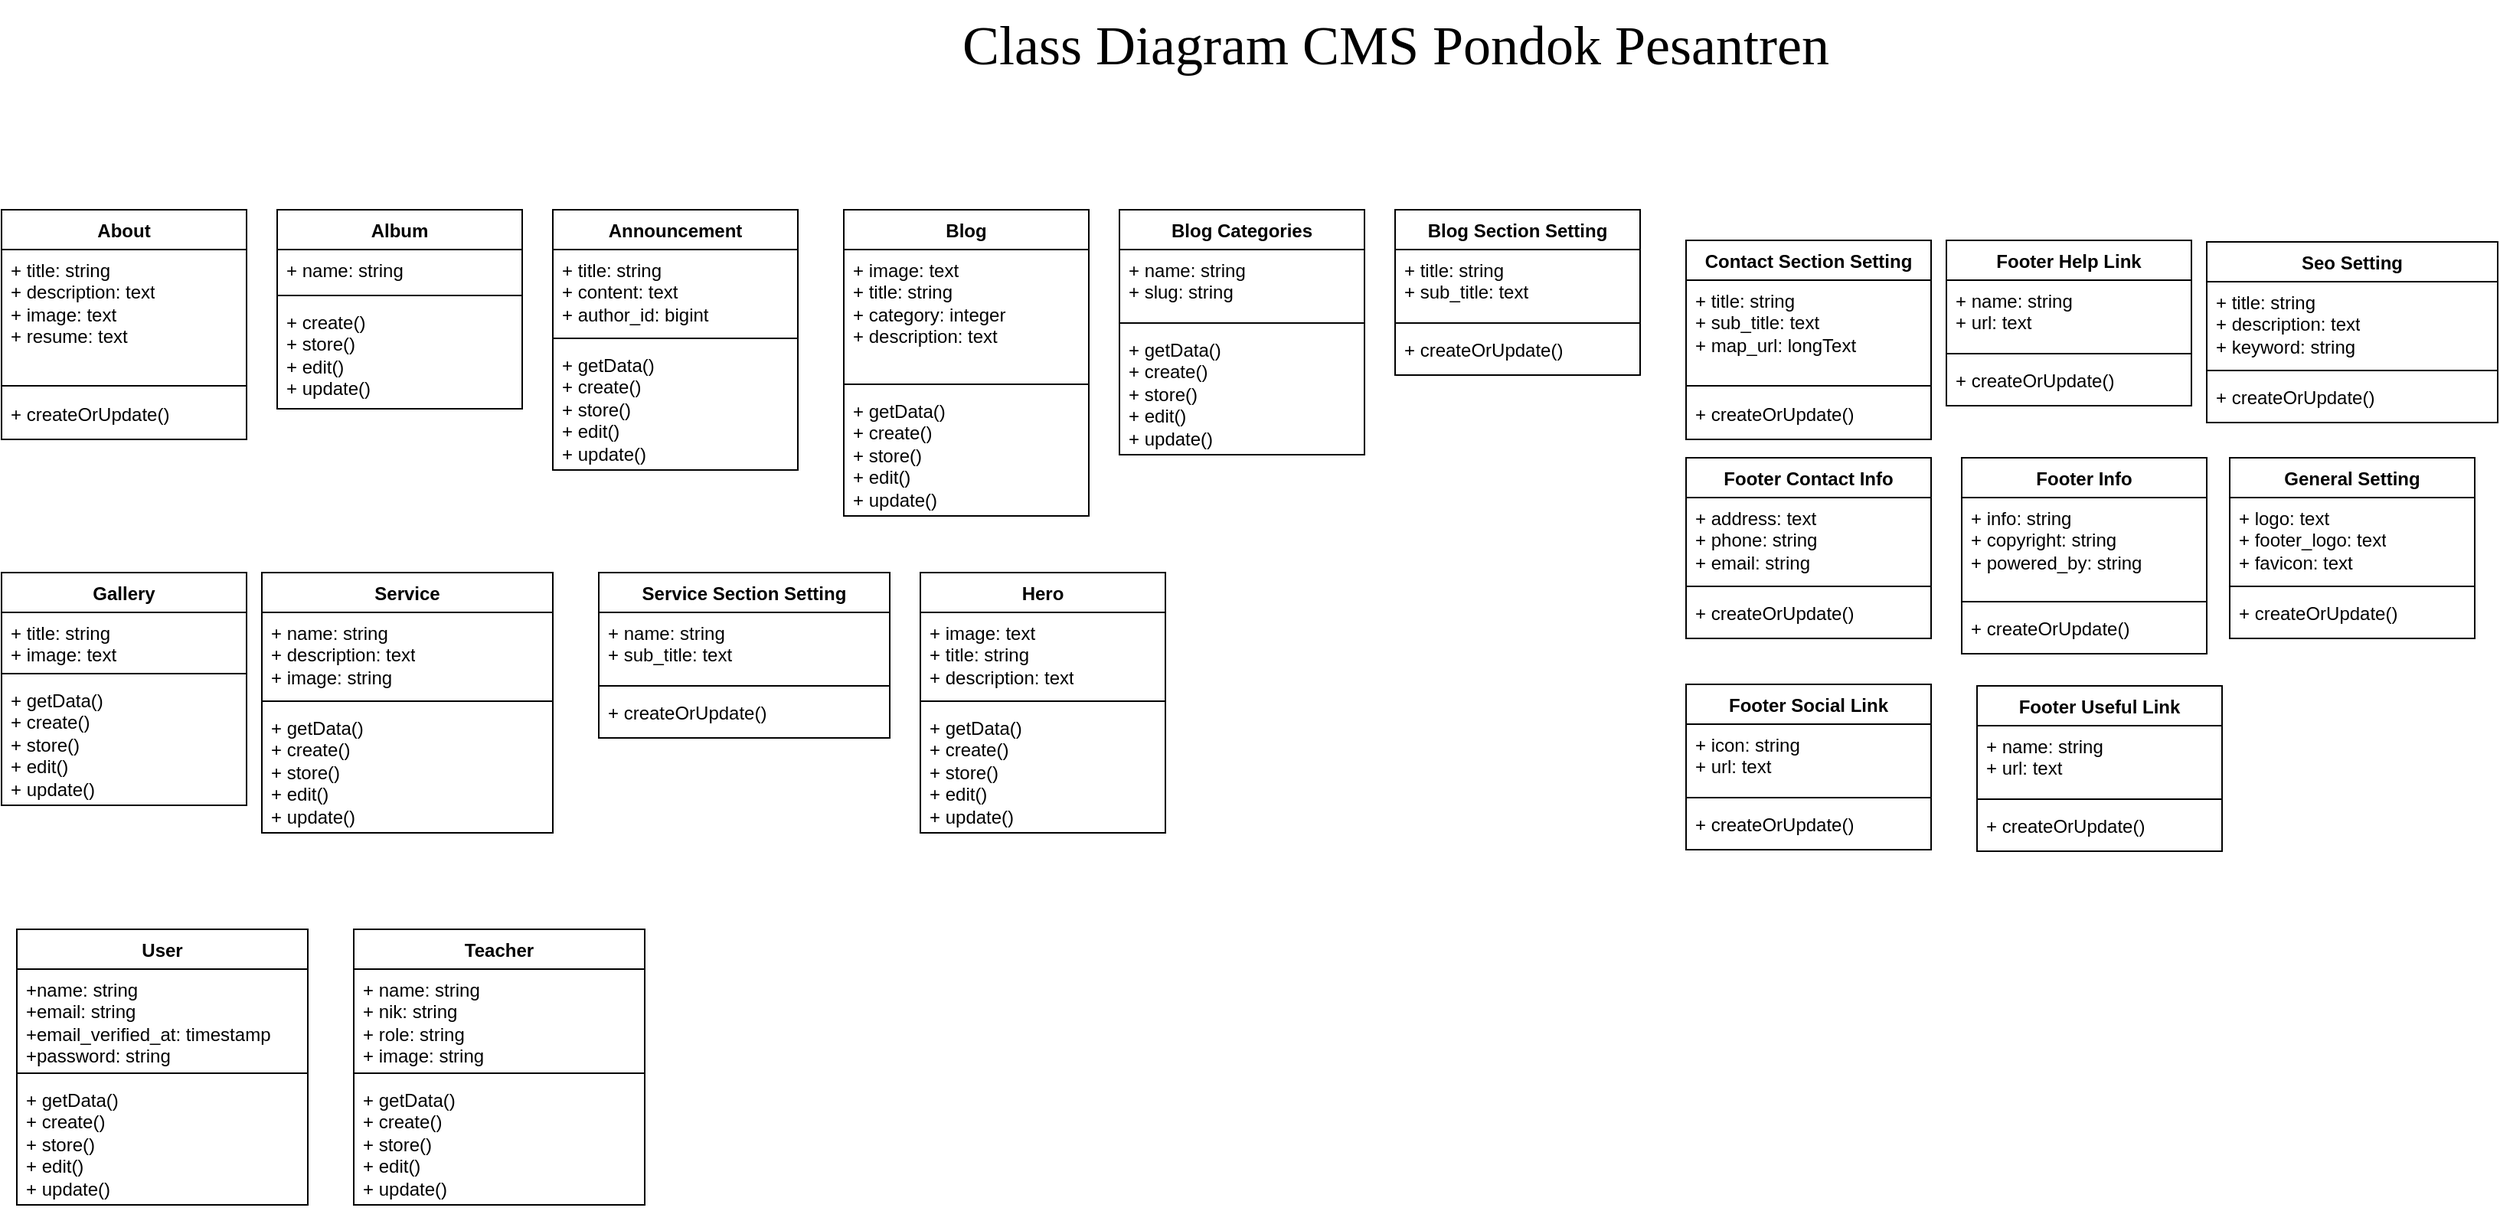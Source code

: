 <mxfile version="24.7.6">
  <diagram id="C5RBs43oDa-KdzZeNtuy" name="Class Diagram">
    <mxGraphModel dx="2100" dy="2307" grid="1" gridSize="10" guides="1" tooltips="1" connect="1" arrows="1" fold="1" page="1" pageScale="1" pageWidth="827" pageHeight="1169" math="0" shadow="0">
      <root>
        <mxCell id="WIyWlLk6GJQsqaUBKTNV-0" />
        <mxCell id="WIyWlLk6GJQsqaUBKTNV-1" parent="WIyWlLk6GJQsqaUBKTNV-0" />
        <mxCell id="IrPxSy0leETfk7oSGn3W-0" value="About" style="swimlane;fontStyle=1;align=center;verticalAlign=top;childLayout=stackLayout;horizontal=1;startSize=26;horizontalStack=0;resizeParent=1;resizeParentMax=0;resizeLast=0;collapsible=1;marginBottom=0;whiteSpace=wrap;html=1;" parent="WIyWlLk6GJQsqaUBKTNV-1" vertex="1">
          <mxGeometry x="10" y="10" width="160" height="150" as="geometry" />
        </mxCell>
        <mxCell id="IrPxSy0leETfk7oSGn3W-1" value="+ title: string&lt;div&gt;+ description: text&lt;/div&gt;&lt;div&gt;+ image: text&lt;/div&gt;&lt;div&gt;+ resume: text&lt;/div&gt;" style="text;strokeColor=none;fillColor=none;align=left;verticalAlign=top;spacingLeft=4;spacingRight=4;overflow=hidden;rotatable=0;points=[[0,0.5],[1,0.5]];portConstraint=eastwest;whiteSpace=wrap;html=1;" parent="IrPxSy0leETfk7oSGn3W-0" vertex="1">
          <mxGeometry y="26" width="160" height="84" as="geometry" />
        </mxCell>
        <mxCell id="IrPxSy0leETfk7oSGn3W-2" value="" style="line;strokeWidth=1;fillColor=none;align=left;verticalAlign=middle;spacingTop=-1;spacingLeft=3;spacingRight=3;rotatable=0;labelPosition=right;points=[];portConstraint=eastwest;strokeColor=inherit;" parent="IrPxSy0leETfk7oSGn3W-0" vertex="1">
          <mxGeometry y="110" width="160" height="10" as="geometry" />
        </mxCell>
        <mxCell id="IrPxSy0leETfk7oSGn3W-3" value="&lt;div&gt;&lt;span style=&quot;background-color: initial;&quot;&gt;+ createOrUpdate()&lt;/span&gt;&lt;/div&gt;" style="text;strokeColor=none;fillColor=none;align=left;verticalAlign=top;spacingLeft=4;spacingRight=4;overflow=hidden;rotatable=0;points=[[0,0.5],[1,0.5]];portConstraint=eastwest;whiteSpace=wrap;html=1;" parent="IrPxSy0leETfk7oSGn3W-0" vertex="1">
          <mxGeometry y="120" width="160" height="30" as="geometry" />
        </mxCell>
        <mxCell id="IrPxSy0leETfk7oSGn3W-4" value="Album" style="swimlane;fontStyle=1;align=center;verticalAlign=top;childLayout=stackLayout;horizontal=1;startSize=26;horizontalStack=0;resizeParent=1;resizeParentMax=0;resizeLast=0;collapsible=1;marginBottom=0;whiteSpace=wrap;html=1;" parent="WIyWlLk6GJQsqaUBKTNV-1" vertex="1">
          <mxGeometry x="190" y="10" width="160" height="130" as="geometry" />
        </mxCell>
        <mxCell id="IrPxSy0leETfk7oSGn3W-5" value="+ name: string" style="text;strokeColor=none;fillColor=none;align=left;verticalAlign=top;spacingLeft=4;spacingRight=4;overflow=hidden;rotatable=0;points=[[0,0.5],[1,0.5]];portConstraint=eastwest;whiteSpace=wrap;html=1;" parent="IrPxSy0leETfk7oSGn3W-4" vertex="1">
          <mxGeometry y="26" width="160" height="26" as="geometry" />
        </mxCell>
        <mxCell id="IrPxSy0leETfk7oSGn3W-6" value="" style="line;strokeWidth=1;fillColor=none;align=left;verticalAlign=middle;spacingTop=-1;spacingLeft=3;spacingRight=3;rotatable=0;labelPosition=right;points=[];portConstraint=eastwest;strokeColor=inherit;" parent="IrPxSy0leETfk7oSGn3W-4" vertex="1">
          <mxGeometry y="52" width="160" height="8" as="geometry" />
        </mxCell>
        <mxCell id="IrPxSy0leETfk7oSGn3W-7" value="+ create()&lt;div&gt;+ store()&lt;/div&gt;&lt;div&gt;+ edit()&lt;/div&gt;&lt;div&gt;+ update()&lt;/div&gt;" style="text;strokeColor=none;fillColor=none;align=left;verticalAlign=top;spacingLeft=4;spacingRight=4;overflow=hidden;rotatable=0;points=[[0,0.5],[1,0.5]];portConstraint=eastwest;whiteSpace=wrap;html=1;" parent="IrPxSy0leETfk7oSGn3W-4" vertex="1">
          <mxGeometry y="60" width="160" height="70" as="geometry" />
        </mxCell>
        <mxCell id="_aQSpyZeggKmtCj1dAOG-1" value="Announcement" style="swimlane;fontStyle=1;align=center;verticalAlign=top;childLayout=stackLayout;horizontal=1;startSize=26;horizontalStack=0;resizeParent=1;resizeParentMax=0;resizeLast=0;collapsible=1;marginBottom=0;whiteSpace=wrap;html=1;" parent="WIyWlLk6GJQsqaUBKTNV-1" vertex="1">
          <mxGeometry x="370" y="10" width="160" height="170" as="geometry" />
        </mxCell>
        <mxCell id="_aQSpyZeggKmtCj1dAOG-2" value="+ title: string&lt;div&gt;+ content: text&lt;/div&gt;&lt;div&gt;+ author_id: bigint&lt;/div&gt;" style="text;strokeColor=none;fillColor=none;align=left;verticalAlign=top;spacingLeft=4;spacingRight=4;overflow=hidden;rotatable=0;points=[[0,0.5],[1,0.5]];portConstraint=eastwest;whiteSpace=wrap;html=1;" parent="_aQSpyZeggKmtCj1dAOG-1" vertex="1">
          <mxGeometry y="26" width="160" height="54" as="geometry" />
        </mxCell>
        <mxCell id="_aQSpyZeggKmtCj1dAOG-3" value="" style="line;strokeWidth=1;fillColor=none;align=left;verticalAlign=middle;spacingTop=-1;spacingLeft=3;spacingRight=3;rotatable=0;labelPosition=right;points=[];portConstraint=eastwest;strokeColor=inherit;" parent="_aQSpyZeggKmtCj1dAOG-1" vertex="1">
          <mxGeometry y="80" width="160" height="8" as="geometry" />
        </mxCell>
        <mxCell id="_aQSpyZeggKmtCj1dAOG-4" value="+ getData()&lt;div&gt;+ create()&lt;div&gt;+ store()&lt;/div&gt;&lt;div&gt;+ edit()&lt;/div&gt;&lt;div&gt;+ update()&lt;/div&gt;&lt;/div&gt;" style="text;strokeColor=none;fillColor=none;align=left;verticalAlign=top;spacingLeft=4;spacingRight=4;overflow=hidden;rotatable=0;points=[[0,0.5],[1,0.5]];portConstraint=eastwest;whiteSpace=wrap;html=1;" parent="_aQSpyZeggKmtCj1dAOG-1" vertex="1">
          <mxGeometry y="88" width="160" height="82" as="geometry" />
        </mxCell>
        <mxCell id="_aQSpyZeggKmtCj1dAOG-5" value="Blog" style="swimlane;fontStyle=1;align=center;verticalAlign=top;childLayout=stackLayout;horizontal=1;startSize=26;horizontalStack=0;resizeParent=1;resizeParentMax=0;resizeLast=0;collapsible=1;marginBottom=0;whiteSpace=wrap;html=1;" parent="WIyWlLk6GJQsqaUBKTNV-1" vertex="1">
          <mxGeometry x="560" y="10" width="160" height="200" as="geometry" />
        </mxCell>
        <mxCell id="_aQSpyZeggKmtCj1dAOG-6" value="+ image: text&lt;div&gt;+ title: string&lt;/div&gt;&lt;div&gt;+ category: integer&lt;/div&gt;&lt;div&gt;+ description: text&lt;/div&gt;" style="text;strokeColor=none;fillColor=none;align=left;verticalAlign=top;spacingLeft=4;spacingRight=4;overflow=hidden;rotatable=0;points=[[0,0.5],[1,0.5]];portConstraint=eastwest;whiteSpace=wrap;html=1;" parent="_aQSpyZeggKmtCj1dAOG-5" vertex="1">
          <mxGeometry y="26" width="160" height="84" as="geometry" />
        </mxCell>
        <mxCell id="_aQSpyZeggKmtCj1dAOG-7" value="" style="line;strokeWidth=1;fillColor=none;align=left;verticalAlign=middle;spacingTop=-1;spacingLeft=3;spacingRight=3;rotatable=0;labelPosition=right;points=[];portConstraint=eastwest;strokeColor=inherit;" parent="_aQSpyZeggKmtCj1dAOG-5" vertex="1">
          <mxGeometry y="110" width="160" height="8" as="geometry" />
        </mxCell>
        <mxCell id="FuaOayOny-UOcQRF45Tt-1" value="+ getData()&lt;div&gt;+ create()&lt;div&gt;+ store()&lt;/div&gt;&lt;div&gt;+ edit()&lt;/div&gt;&lt;div&gt;+ update()&lt;/div&gt;&lt;/div&gt;" style="text;strokeColor=none;fillColor=none;align=left;verticalAlign=top;spacingLeft=4;spacingRight=4;overflow=hidden;rotatable=0;points=[[0,0.5],[1,0.5]];portConstraint=eastwest;whiteSpace=wrap;html=1;" vertex="1" parent="_aQSpyZeggKmtCj1dAOG-5">
          <mxGeometry y="118" width="160" height="82" as="geometry" />
        </mxCell>
        <mxCell id="_aQSpyZeggKmtCj1dAOG-10" value="Blog Categories" style="swimlane;fontStyle=1;align=center;verticalAlign=top;childLayout=stackLayout;horizontal=1;startSize=26;horizontalStack=0;resizeParent=1;resizeParentMax=0;resizeLast=0;collapsible=1;marginBottom=0;whiteSpace=wrap;html=1;" parent="WIyWlLk6GJQsqaUBKTNV-1" vertex="1">
          <mxGeometry x="740" y="10" width="160" height="160" as="geometry" />
        </mxCell>
        <mxCell id="_aQSpyZeggKmtCj1dAOG-11" value="+ name: string&lt;div&gt;+ slug: string&lt;/div&gt;" style="text;strokeColor=none;fillColor=none;align=left;verticalAlign=top;spacingLeft=4;spacingRight=4;overflow=hidden;rotatable=0;points=[[0,0.5],[1,0.5]];portConstraint=eastwest;whiteSpace=wrap;html=1;" parent="_aQSpyZeggKmtCj1dAOG-10" vertex="1">
          <mxGeometry y="26" width="160" height="44" as="geometry" />
        </mxCell>
        <mxCell id="_aQSpyZeggKmtCj1dAOG-12" value="" style="line;strokeWidth=1;fillColor=none;align=left;verticalAlign=middle;spacingTop=-1;spacingLeft=3;spacingRight=3;rotatable=0;labelPosition=right;points=[];portConstraint=eastwest;strokeColor=inherit;" parent="_aQSpyZeggKmtCj1dAOG-10" vertex="1">
          <mxGeometry y="70" width="160" height="8" as="geometry" />
        </mxCell>
        <mxCell id="FuaOayOny-UOcQRF45Tt-2" value="+ getData()&lt;div&gt;+ create()&lt;div&gt;+ store()&lt;/div&gt;&lt;div&gt;+ edit()&lt;/div&gt;&lt;div&gt;+ update()&lt;/div&gt;&lt;/div&gt;" style="text;strokeColor=none;fillColor=none;align=left;verticalAlign=top;spacingLeft=4;spacingRight=4;overflow=hidden;rotatable=0;points=[[0,0.5],[1,0.5]];portConstraint=eastwest;whiteSpace=wrap;html=1;" vertex="1" parent="_aQSpyZeggKmtCj1dAOG-10">
          <mxGeometry y="78" width="160" height="82" as="geometry" />
        </mxCell>
        <mxCell id="_aQSpyZeggKmtCj1dAOG-18" value="Blog Section Setting" style="swimlane;fontStyle=1;align=center;verticalAlign=top;childLayout=stackLayout;horizontal=1;startSize=26;horizontalStack=0;resizeParent=1;resizeParentMax=0;resizeLast=0;collapsible=1;marginBottom=0;whiteSpace=wrap;html=1;" parent="WIyWlLk6GJQsqaUBKTNV-1" vertex="1">
          <mxGeometry x="920" y="10" width="160" height="108" as="geometry" />
        </mxCell>
        <mxCell id="_aQSpyZeggKmtCj1dAOG-19" value="+ title: string&lt;div&gt;+ sub_title: text&lt;/div&gt;" style="text;strokeColor=none;fillColor=none;align=left;verticalAlign=top;spacingLeft=4;spacingRight=4;overflow=hidden;rotatable=0;points=[[0,0.5],[1,0.5]];portConstraint=eastwest;whiteSpace=wrap;html=1;" parent="_aQSpyZeggKmtCj1dAOG-18" vertex="1">
          <mxGeometry y="26" width="160" height="44" as="geometry" />
        </mxCell>
        <mxCell id="_aQSpyZeggKmtCj1dAOG-20" value="" style="line;strokeWidth=1;fillColor=none;align=left;verticalAlign=middle;spacingTop=-1;spacingLeft=3;spacingRight=3;rotatable=0;labelPosition=right;points=[];portConstraint=eastwest;strokeColor=inherit;" parent="_aQSpyZeggKmtCj1dAOG-18" vertex="1">
          <mxGeometry y="70" width="160" height="8" as="geometry" />
        </mxCell>
        <mxCell id="FuaOayOny-UOcQRF45Tt-3" value="&lt;div&gt;&lt;span style=&quot;background-color: initial;&quot;&gt;+ createOrUpdate()&lt;/span&gt;&lt;/div&gt;" style="text;strokeColor=none;fillColor=none;align=left;verticalAlign=top;spacingLeft=4;spacingRight=4;overflow=hidden;rotatable=0;points=[[0,0.5],[1,0.5]];portConstraint=eastwest;whiteSpace=wrap;html=1;" vertex="1" parent="_aQSpyZeggKmtCj1dAOG-18">
          <mxGeometry y="78" width="160" height="30" as="geometry" />
        </mxCell>
        <mxCell id="_aQSpyZeggKmtCj1dAOG-30" value="Contact Section Setting" style="swimlane;fontStyle=1;align=center;verticalAlign=top;childLayout=stackLayout;horizontal=1;startSize=26;horizontalStack=0;resizeParent=1;resizeParentMax=0;resizeLast=0;collapsible=1;marginBottom=0;whiteSpace=wrap;html=1;" parent="WIyWlLk6GJQsqaUBKTNV-1" vertex="1">
          <mxGeometry x="1110" y="30" width="160" height="130" as="geometry" />
        </mxCell>
        <mxCell id="_aQSpyZeggKmtCj1dAOG-31" value="+ title: string&lt;div&gt;+ sub_title: text&lt;/div&gt;&lt;div&gt;+ map_url: longText&lt;/div&gt;" style="text;strokeColor=none;fillColor=none;align=left;verticalAlign=top;spacingLeft=4;spacingRight=4;overflow=hidden;rotatable=0;points=[[0,0.5],[1,0.5]];portConstraint=eastwest;whiteSpace=wrap;html=1;" parent="_aQSpyZeggKmtCj1dAOG-30" vertex="1">
          <mxGeometry y="26" width="160" height="64" as="geometry" />
        </mxCell>
        <mxCell id="_aQSpyZeggKmtCj1dAOG-32" value="" style="line;strokeWidth=1;fillColor=none;align=left;verticalAlign=middle;spacingTop=-1;spacingLeft=3;spacingRight=3;rotatable=0;labelPosition=right;points=[];portConstraint=eastwest;strokeColor=inherit;" parent="_aQSpyZeggKmtCj1dAOG-30" vertex="1">
          <mxGeometry y="90" width="160" height="10" as="geometry" />
        </mxCell>
        <mxCell id="FuaOayOny-UOcQRF45Tt-4" value="&lt;div&gt;&lt;span style=&quot;background-color: initial;&quot;&gt;+ createOrUpdate()&lt;/span&gt;&lt;/div&gt;" style="text;strokeColor=none;fillColor=none;align=left;verticalAlign=top;spacingLeft=4;spacingRight=4;overflow=hidden;rotatable=0;points=[[0,0.5],[1,0.5]];portConstraint=eastwest;whiteSpace=wrap;html=1;" vertex="1" parent="_aQSpyZeggKmtCj1dAOG-30">
          <mxGeometry y="100" width="160" height="30" as="geometry" />
        </mxCell>
        <mxCell id="bmymqr_3_zCmrFXdYwg_-13" value="Footer Contact Info" style="swimlane;fontStyle=1;align=center;verticalAlign=top;childLayout=stackLayout;horizontal=1;startSize=26;horizontalStack=0;resizeParent=1;resizeParentMax=0;resizeLast=0;collapsible=1;marginBottom=0;whiteSpace=wrap;html=1;" parent="WIyWlLk6GJQsqaUBKTNV-1" vertex="1">
          <mxGeometry x="1110" y="172" width="160" height="118" as="geometry" />
        </mxCell>
        <mxCell id="bmymqr_3_zCmrFXdYwg_-14" value="+ address: text&lt;div&gt;+ phone: string&lt;/div&gt;&lt;div&gt;+ email: string&lt;/div&gt;" style="text;strokeColor=none;fillColor=none;align=left;verticalAlign=top;spacingLeft=4;spacingRight=4;overflow=hidden;rotatable=0;points=[[0,0.5],[1,0.5]];portConstraint=eastwest;whiteSpace=wrap;html=1;" parent="bmymqr_3_zCmrFXdYwg_-13" vertex="1">
          <mxGeometry y="26" width="160" height="54" as="geometry" />
        </mxCell>
        <mxCell id="bmymqr_3_zCmrFXdYwg_-15" value="" style="line;strokeWidth=1;fillColor=none;align=left;verticalAlign=middle;spacingTop=-1;spacingLeft=3;spacingRight=3;rotatable=0;labelPosition=right;points=[];portConstraint=eastwest;strokeColor=inherit;" parent="bmymqr_3_zCmrFXdYwg_-13" vertex="1">
          <mxGeometry y="80" width="160" height="8" as="geometry" />
        </mxCell>
        <mxCell id="FuaOayOny-UOcQRF45Tt-6" value="&lt;div&gt;&lt;span style=&quot;background-color: initial;&quot;&gt;+ createOrUpdate()&lt;/span&gt;&lt;/div&gt;" style="text;strokeColor=none;fillColor=none;align=left;verticalAlign=top;spacingLeft=4;spacingRight=4;overflow=hidden;rotatable=0;points=[[0,0.5],[1,0.5]];portConstraint=eastwest;whiteSpace=wrap;html=1;" vertex="1" parent="bmymqr_3_zCmrFXdYwg_-13">
          <mxGeometry y="88" width="160" height="30" as="geometry" />
        </mxCell>
        <mxCell id="bmymqr_3_zCmrFXdYwg_-17" value="Footer Help Link" style="swimlane;fontStyle=1;align=center;verticalAlign=top;childLayout=stackLayout;horizontal=1;startSize=26;horizontalStack=0;resizeParent=1;resizeParentMax=0;resizeLast=0;collapsible=1;marginBottom=0;whiteSpace=wrap;html=1;" parent="WIyWlLk6GJQsqaUBKTNV-1" vertex="1">
          <mxGeometry x="1280" y="30" width="160" height="108" as="geometry" />
        </mxCell>
        <mxCell id="bmymqr_3_zCmrFXdYwg_-18" value="+ name: string&lt;div&gt;+ url: text&lt;/div&gt;" style="text;strokeColor=none;fillColor=none;align=left;verticalAlign=top;spacingLeft=4;spacingRight=4;overflow=hidden;rotatable=0;points=[[0,0.5],[1,0.5]];portConstraint=eastwest;whiteSpace=wrap;html=1;" parent="bmymqr_3_zCmrFXdYwg_-17" vertex="1">
          <mxGeometry y="26" width="160" height="44" as="geometry" />
        </mxCell>
        <mxCell id="bmymqr_3_zCmrFXdYwg_-19" value="" style="line;strokeWidth=1;fillColor=none;align=left;verticalAlign=middle;spacingTop=-1;spacingLeft=3;spacingRight=3;rotatable=0;labelPosition=right;points=[];portConstraint=eastwest;strokeColor=inherit;" parent="bmymqr_3_zCmrFXdYwg_-17" vertex="1">
          <mxGeometry y="70" width="160" height="8" as="geometry" />
        </mxCell>
        <mxCell id="FuaOayOny-UOcQRF45Tt-7" value="&lt;div&gt;&lt;span style=&quot;background-color: initial;&quot;&gt;+ createOrUpdate()&lt;/span&gt;&lt;/div&gt;" style="text;strokeColor=none;fillColor=none;align=left;verticalAlign=top;spacingLeft=4;spacingRight=4;overflow=hidden;rotatable=0;points=[[0,0.5],[1,0.5]];portConstraint=eastwest;whiteSpace=wrap;html=1;" vertex="1" parent="bmymqr_3_zCmrFXdYwg_-17">
          <mxGeometry y="78" width="160" height="30" as="geometry" />
        </mxCell>
        <mxCell id="bmymqr_3_zCmrFXdYwg_-21" value="Footer Info" style="swimlane;fontStyle=1;align=center;verticalAlign=top;childLayout=stackLayout;horizontal=1;startSize=26;horizontalStack=0;resizeParent=1;resizeParentMax=0;resizeLast=0;collapsible=1;marginBottom=0;whiteSpace=wrap;html=1;" parent="WIyWlLk6GJQsqaUBKTNV-1" vertex="1">
          <mxGeometry x="1290" y="172" width="160" height="128" as="geometry" />
        </mxCell>
        <mxCell id="bmymqr_3_zCmrFXdYwg_-22" value="+ info: string&lt;div&gt;+ copyright: string&lt;/div&gt;&lt;div&gt;+ powered_by: string&lt;/div&gt;" style="text;strokeColor=none;fillColor=none;align=left;verticalAlign=top;spacingLeft=4;spacingRight=4;overflow=hidden;rotatable=0;points=[[0,0.5],[1,0.5]];portConstraint=eastwest;whiteSpace=wrap;html=1;" parent="bmymqr_3_zCmrFXdYwg_-21" vertex="1">
          <mxGeometry y="26" width="160" height="64" as="geometry" />
        </mxCell>
        <mxCell id="bmymqr_3_zCmrFXdYwg_-23" value="" style="line;strokeWidth=1;fillColor=none;align=left;verticalAlign=middle;spacingTop=-1;spacingLeft=3;spacingRight=3;rotatable=0;labelPosition=right;points=[];portConstraint=eastwest;strokeColor=inherit;" parent="bmymqr_3_zCmrFXdYwg_-21" vertex="1">
          <mxGeometry y="90" width="160" height="8" as="geometry" />
        </mxCell>
        <mxCell id="FuaOayOny-UOcQRF45Tt-8" value="&lt;div&gt;&lt;span style=&quot;background-color: initial;&quot;&gt;+ createOrUpdate()&lt;/span&gt;&lt;/div&gt;" style="text;strokeColor=none;fillColor=none;align=left;verticalAlign=top;spacingLeft=4;spacingRight=4;overflow=hidden;rotatable=0;points=[[0,0.5],[1,0.5]];portConstraint=eastwest;whiteSpace=wrap;html=1;" vertex="1" parent="bmymqr_3_zCmrFXdYwg_-21">
          <mxGeometry y="98" width="160" height="30" as="geometry" />
        </mxCell>
        <mxCell id="bmymqr_3_zCmrFXdYwg_-25" value="Footer Social Link" style="swimlane;fontStyle=1;align=center;verticalAlign=top;childLayout=stackLayout;horizontal=1;startSize=26;horizontalStack=0;resizeParent=1;resizeParentMax=0;resizeLast=0;collapsible=1;marginBottom=0;whiteSpace=wrap;html=1;" parent="WIyWlLk6GJQsqaUBKTNV-1" vertex="1">
          <mxGeometry x="1110" y="320" width="160" height="108" as="geometry" />
        </mxCell>
        <mxCell id="bmymqr_3_zCmrFXdYwg_-26" value="+ icon: string&lt;div&gt;+ url: text&lt;/div&gt;" style="text;strokeColor=none;fillColor=none;align=left;verticalAlign=top;spacingLeft=4;spacingRight=4;overflow=hidden;rotatable=0;points=[[0,0.5],[1,0.5]];portConstraint=eastwest;whiteSpace=wrap;html=1;" parent="bmymqr_3_zCmrFXdYwg_-25" vertex="1">
          <mxGeometry y="26" width="160" height="44" as="geometry" />
        </mxCell>
        <mxCell id="bmymqr_3_zCmrFXdYwg_-27" value="" style="line;strokeWidth=1;fillColor=none;align=left;verticalAlign=middle;spacingTop=-1;spacingLeft=3;spacingRight=3;rotatable=0;labelPosition=right;points=[];portConstraint=eastwest;strokeColor=inherit;" parent="bmymqr_3_zCmrFXdYwg_-25" vertex="1">
          <mxGeometry y="70" width="160" height="8" as="geometry" />
        </mxCell>
        <mxCell id="FuaOayOny-UOcQRF45Tt-9" value="&lt;div&gt;&lt;span style=&quot;background-color: initial;&quot;&gt;+ createOrUpdate()&lt;/span&gt;&lt;/div&gt;" style="text;strokeColor=none;fillColor=none;align=left;verticalAlign=top;spacingLeft=4;spacingRight=4;overflow=hidden;rotatable=0;points=[[0,0.5],[1,0.5]];portConstraint=eastwest;whiteSpace=wrap;html=1;" vertex="1" parent="bmymqr_3_zCmrFXdYwg_-25">
          <mxGeometry y="78" width="160" height="30" as="geometry" />
        </mxCell>
        <mxCell id="bmymqr_3_zCmrFXdYwg_-29" value="Footer Useful Link" style="swimlane;fontStyle=1;align=center;verticalAlign=top;childLayout=stackLayout;horizontal=1;startSize=26;horizontalStack=0;resizeParent=1;resizeParentMax=0;resizeLast=0;collapsible=1;marginBottom=0;whiteSpace=wrap;html=1;" parent="WIyWlLk6GJQsqaUBKTNV-1" vertex="1">
          <mxGeometry x="1300" y="321" width="160" height="108" as="geometry" />
        </mxCell>
        <mxCell id="bmymqr_3_zCmrFXdYwg_-30" value="+ name: string&lt;div&gt;+ url: text&lt;/div&gt;" style="text;strokeColor=none;fillColor=none;align=left;verticalAlign=top;spacingLeft=4;spacingRight=4;overflow=hidden;rotatable=0;points=[[0,0.5],[1,0.5]];portConstraint=eastwest;whiteSpace=wrap;html=1;" parent="bmymqr_3_zCmrFXdYwg_-29" vertex="1">
          <mxGeometry y="26" width="160" height="44" as="geometry" />
        </mxCell>
        <mxCell id="bmymqr_3_zCmrFXdYwg_-31" value="" style="line;strokeWidth=1;fillColor=none;align=left;verticalAlign=middle;spacingTop=-1;spacingLeft=3;spacingRight=3;rotatable=0;labelPosition=right;points=[];portConstraint=eastwest;strokeColor=inherit;" parent="bmymqr_3_zCmrFXdYwg_-29" vertex="1">
          <mxGeometry y="70" width="160" height="8" as="geometry" />
        </mxCell>
        <mxCell id="FuaOayOny-UOcQRF45Tt-11" value="&lt;div&gt;&lt;span style=&quot;background-color: initial;&quot;&gt;+ createOrUpdate()&lt;/span&gt;&lt;/div&gt;" style="text;strokeColor=none;fillColor=none;align=left;verticalAlign=top;spacingLeft=4;spacingRight=4;overflow=hidden;rotatable=0;points=[[0,0.5],[1,0.5]];portConstraint=eastwest;whiteSpace=wrap;html=1;" vertex="1" parent="bmymqr_3_zCmrFXdYwg_-29">
          <mxGeometry y="78" width="160" height="30" as="geometry" />
        </mxCell>
        <mxCell id="bmymqr_3_zCmrFXdYwg_-33" value="Gallery" style="swimlane;fontStyle=1;align=center;verticalAlign=top;childLayout=stackLayout;horizontal=1;startSize=26;horizontalStack=0;resizeParent=1;resizeParentMax=0;resizeLast=0;collapsible=1;marginBottom=0;whiteSpace=wrap;html=1;" parent="WIyWlLk6GJQsqaUBKTNV-1" vertex="1">
          <mxGeometry x="10" y="247" width="160" height="152" as="geometry" />
        </mxCell>
        <mxCell id="bmymqr_3_zCmrFXdYwg_-34" value="+ title: string&lt;div&gt;+ image: text&lt;/div&gt;" style="text;strokeColor=none;fillColor=none;align=left;verticalAlign=top;spacingLeft=4;spacingRight=4;overflow=hidden;rotatable=0;points=[[0,0.5],[1,0.5]];portConstraint=eastwest;whiteSpace=wrap;html=1;" parent="bmymqr_3_zCmrFXdYwg_-33" vertex="1">
          <mxGeometry y="26" width="160" height="36" as="geometry" />
        </mxCell>
        <mxCell id="bmymqr_3_zCmrFXdYwg_-35" value="" style="line;strokeWidth=1;fillColor=none;align=left;verticalAlign=middle;spacingTop=-1;spacingLeft=3;spacingRight=3;rotatable=0;labelPosition=right;points=[];portConstraint=eastwest;strokeColor=inherit;" parent="bmymqr_3_zCmrFXdYwg_-33" vertex="1">
          <mxGeometry y="62" width="160" height="8" as="geometry" />
        </mxCell>
        <mxCell id="FuaOayOny-UOcQRF45Tt-13" value="+ getData()&lt;div&gt;+ create()&lt;div&gt;+ store()&lt;/div&gt;&lt;div&gt;+ edit()&lt;/div&gt;&lt;div&gt;+ update()&lt;/div&gt;&lt;/div&gt;" style="text;strokeColor=none;fillColor=none;align=left;verticalAlign=top;spacingLeft=4;spacingRight=4;overflow=hidden;rotatable=0;points=[[0,0.5],[1,0.5]];portConstraint=eastwest;whiteSpace=wrap;html=1;" vertex="1" parent="bmymqr_3_zCmrFXdYwg_-33">
          <mxGeometry y="70" width="160" height="82" as="geometry" />
        </mxCell>
        <mxCell id="bmymqr_3_zCmrFXdYwg_-41" value="General Setting" style="swimlane;fontStyle=1;align=center;verticalAlign=top;childLayout=stackLayout;horizontal=1;startSize=26;horizontalStack=0;resizeParent=1;resizeParentMax=0;resizeLast=0;collapsible=1;marginBottom=0;whiteSpace=wrap;html=1;" parent="WIyWlLk6GJQsqaUBKTNV-1" vertex="1">
          <mxGeometry x="1465" y="172" width="160" height="118" as="geometry" />
        </mxCell>
        <mxCell id="bmymqr_3_zCmrFXdYwg_-42" value="+ logo: text&lt;div&gt;+ footer_logo: text&lt;/div&gt;&lt;div&gt;+ favicon: text&lt;/div&gt;" style="text;strokeColor=none;fillColor=none;align=left;verticalAlign=top;spacingLeft=4;spacingRight=4;overflow=hidden;rotatable=0;points=[[0,0.5],[1,0.5]];portConstraint=eastwest;whiteSpace=wrap;html=1;" parent="bmymqr_3_zCmrFXdYwg_-41" vertex="1">
          <mxGeometry y="26" width="160" height="54" as="geometry" />
        </mxCell>
        <mxCell id="bmymqr_3_zCmrFXdYwg_-43" value="" style="line;strokeWidth=1;fillColor=none;align=left;verticalAlign=middle;spacingTop=-1;spacingLeft=3;spacingRight=3;rotatable=0;labelPosition=right;points=[];portConstraint=eastwest;strokeColor=inherit;" parent="bmymqr_3_zCmrFXdYwg_-41" vertex="1">
          <mxGeometry y="80" width="160" height="8" as="geometry" />
        </mxCell>
        <mxCell id="FuaOayOny-UOcQRF45Tt-15" value="&lt;div&gt;&lt;span style=&quot;background-color: initial;&quot;&gt;+ createOrUpdate()&lt;/span&gt;&lt;/div&gt;" style="text;strokeColor=none;fillColor=none;align=left;verticalAlign=top;spacingLeft=4;spacingRight=4;overflow=hidden;rotatable=0;points=[[0,0.5],[1,0.5]];portConstraint=eastwest;whiteSpace=wrap;html=1;" vertex="1" parent="bmymqr_3_zCmrFXdYwg_-41">
          <mxGeometry y="88" width="160" height="30" as="geometry" />
        </mxCell>
        <mxCell id="bmymqr_3_zCmrFXdYwg_-45" value="Hero" style="swimlane;fontStyle=1;align=center;verticalAlign=top;childLayout=stackLayout;horizontal=1;startSize=26;horizontalStack=0;resizeParent=1;resizeParentMax=0;resizeLast=0;collapsible=1;marginBottom=0;whiteSpace=wrap;html=1;" parent="WIyWlLk6GJQsqaUBKTNV-1" vertex="1">
          <mxGeometry x="610" y="247" width="160" height="170" as="geometry" />
        </mxCell>
        <mxCell id="bmymqr_3_zCmrFXdYwg_-46" value="+ image: text&lt;div&gt;+ title: string&lt;/div&gt;&lt;div&gt;+ description: text&lt;/div&gt;" style="text;strokeColor=none;fillColor=none;align=left;verticalAlign=top;spacingLeft=4;spacingRight=4;overflow=hidden;rotatable=0;points=[[0,0.5],[1,0.5]];portConstraint=eastwest;whiteSpace=wrap;html=1;" parent="bmymqr_3_zCmrFXdYwg_-45" vertex="1">
          <mxGeometry y="26" width="160" height="54" as="geometry" />
        </mxCell>
        <mxCell id="bmymqr_3_zCmrFXdYwg_-47" value="" style="line;strokeWidth=1;fillColor=none;align=left;verticalAlign=middle;spacingTop=-1;spacingLeft=3;spacingRight=3;rotatable=0;labelPosition=right;points=[];portConstraint=eastwest;strokeColor=inherit;" parent="bmymqr_3_zCmrFXdYwg_-45" vertex="1">
          <mxGeometry y="80" width="160" height="8" as="geometry" />
        </mxCell>
        <mxCell id="FuaOayOny-UOcQRF45Tt-16" value="+ getData()&lt;div&gt;+ create()&lt;div&gt;+ store()&lt;/div&gt;&lt;div&gt;+ edit()&lt;/div&gt;&lt;div&gt;+ update()&lt;/div&gt;&lt;/div&gt;" style="text;strokeColor=none;fillColor=none;align=left;verticalAlign=top;spacingLeft=4;spacingRight=4;overflow=hidden;rotatable=0;points=[[0,0.5],[1,0.5]];portConstraint=eastwest;whiteSpace=wrap;html=1;" vertex="1" parent="bmymqr_3_zCmrFXdYwg_-45">
          <mxGeometry y="88" width="160" height="82" as="geometry" />
        </mxCell>
        <mxCell id="bmymqr_3_zCmrFXdYwg_-77" value="Seo Setting" style="swimlane;fontStyle=1;align=center;verticalAlign=top;childLayout=stackLayout;horizontal=1;startSize=26;horizontalStack=0;resizeParent=1;resizeParentMax=0;resizeLast=0;collapsible=1;marginBottom=0;whiteSpace=wrap;html=1;" parent="WIyWlLk6GJQsqaUBKTNV-1" vertex="1">
          <mxGeometry x="1450" y="31" width="190" height="118" as="geometry" />
        </mxCell>
        <mxCell id="bmymqr_3_zCmrFXdYwg_-78" value="+ title: string&lt;div&gt;+ description: text&lt;/div&gt;&lt;div&gt;+ keyword: string&lt;/div&gt;" style="text;strokeColor=none;fillColor=none;align=left;verticalAlign=top;spacingLeft=4;spacingRight=4;overflow=hidden;rotatable=0;points=[[0,0.5],[1,0.5]];portConstraint=eastwest;whiteSpace=wrap;html=1;" parent="bmymqr_3_zCmrFXdYwg_-77" vertex="1">
          <mxGeometry y="26" width="190" height="54" as="geometry" />
        </mxCell>
        <mxCell id="bmymqr_3_zCmrFXdYwg_-79" value="" style="line;strokeWidth=1;fillColor=none;align=left;verticalAlign=middle;spacingTop=-1;spacingLeft=3;spacingRight=3;rotatable=0;labelPosition=right;points=[];portConstraint=eastwest;strokeColor=inherit;" parent="bmymqr_3_zCmrFXdYwg_-77" vertex="1">
          <mxGeometry y="80" width="190" height="8" as="geometry" />
        </mxCell>
        <mxCell id="FuaOayOny-UOcQRF45Tt-18" value="&lt;div&gt;&lt;span style=&quot;background-color: initial;&quot;&gt;+ createOrUpdate()&lt;/span&gt;&lt;/div&gt;" style="text;strokeColor=none;fillColor=none;align=left;verticalAlign=top;spacingLeft=4;spacingRight=4;overflow=hidden;rotatable=0;points=[[0,0.5],[1,0.5]];portConstraint=eastwest;whiteSpace=wrap;html=1;" vertex="1" parent="bmymqr_3_zCmrFXdYwg_-77">
          <mxGeometry y="88" width="190" height="30" as="geometry" />
        </mxCell>
        <mxCell id="bmymqr_3_zCmrFXdYwg_-81" value="Service" style="swimlane;fontStyle=1;align=center;verticalAlign=top;childLayout=stackLayout;horizontal=1;startSize=26;horizontalStack=0;resizeParent=1;resizeParentMax=0;resizeLast=0;collapsible=1;marginBottom=0;whiteSpace=wrap;html=1;" parent="WIyWlLk6GJQsqaUBKTNV-1" vertex="1">
          <mxGeometry x="180" y="247" width="190" height="170" as="geometry" />
        </mxCell>
        <mxCell id="bmymqr_3_zCmrFXdYwg_-82" value="+ name: string&lt;div&gt;+ description: text&lt;/div&gt;&lt;div&gt;+ image: string&lt;/div&gt;" style="text;strokeColor=none;fillColor=none;align=left;verticalAlign=top;spacingLeft=4;spacingRight=4;overflow=hidden;rotatable=0;points=[[0,0.5],[1,0.5]];portConstraint=eastwest;whiteSpace=wrap;html=1;" parent="bmymqr_3_zCmrFXdYwg_-81" vertex="1">
          <mxGeometry y="26" width="190" height="54" as="geometry" />
        </mxCell>
        <mxCell id="bmymqr_3_zCmrFXdYwg_-83" value="" style="line;strokeWidth=1;fillColor=none;align=left;verticalAlign=middle;spacingTop=-1;spacingLeft=3;spacingRight=3;rotatable=0;labelPosition=right;points=[];portConstraint=eastwest;strokeColor=inherit;" parent="bmymqr_3_zCmrFXdYwg_-81" vertex="1">
          <mxGeometry y="80" width="190" height="8" as="geometry" />
        </mxCell>
        <mxCell id="FuaOayOny-UOcQRF45Tt-19" value="+ getData()&lt;div&gt;+ create()&lt;div&gt;+ store()&lt;/div&gt;&lt;div&gt;+ edit()&lt;/div&gt;&lt;div&gt;+ update()&lt;/div&gt;&lt;/div&gt;" style="text;strokeColor=none;fillColor=none;align=left;verticalAlign=top;spacingLeft=4;spacingRight=4;overflow=hidden;rotatable=0;points=[[0,0.5],[1,0.5]];portConstraint=eastwest;whiteSpace=wrap;html=1;" vertex="1" parent="bmymqr_3_zCmrFXdYwg_-81">
          <mxGeometry y="88" width="190" height="82" as="geometry" />
        </mxCell>
        <mxCell id="bmymqr_3_zCmrFXdYwg_-85" value="Service Section Setting" style="swimlane;fontStyle=1;align=center;verticalAlign=top;childLayout=stackLayout;horizontal=1;startSize=26;horizontalStack=0;resizeParent=1;resizeParentMax=0;resizeLast=0;collapsible=1;marginBottom=0;whiteSpace=wrap;html=1;" parent="WIyWlLk6GJQsqaUBKTNV-1" vertex="1">
          <mxGeometry x="400" y="247" width="190" height="108" as="geometry" />
        </mxCell>
        <mxCell id="bmymqr_3_zCmrFXdYwg_-86" value="+ name: string&lt;div&gt;+ sub_title: text&lt;/div&gt;" style="text;strokeColor=none;fillColor=none;align=left;verticalAlign=top;spacingLeft=4;spacingRight=4;overflow=hidden;rotatable=0;points=[[0,0.5],[1,0.5]];portConstraint=eastwest;whiteSpace=wrap;html=1;" parent="bmymqr_3_zCmrFXdYwg_-85" vertex="1">
          <mxGeometry y="26" width="190" height="44" as="geometry" />
        </mxCell>
        <mxCell id="bmymqr_3_zCmrFXdYwg_-87" value="" style="line;strokeWidth=1;fillColor=none;align=left;verticalAlign=middle;spacingTop=-1;spacingLeft=3;spacingRight=3;rotatable=0;labelPosition=right;points=[];portConstraint=eastwest;strokeColor=inherit;" parent="bmymqr_3_zCmrFXdYwg_-85" vertex="1">
          <mxGeometry y="70" width="190" height="8" as="geometry" />
        </mxCell>
        <mxCell id="FuaOayOny-UOcQRF45Tt-20" value="&lt;div&gt;&lt;span style=&quot;background-color: initial;&quot;&gt;+ createOrUpdate()&lt;/span&gt;&lt;/div&gt;" style="text;strokeColor=none;fillColor=none;align=left;verticalAlign=top;spacingLeft=4;spacingRight=4;overflow=hidden;rotatable=0;points=[[0,0.5],[1,0.5]];portConstraint=eastwest;whiteSpace=wrap;html=1;" vertex="1" parent="bmymqr_3_zCmrFXdYwg_-85">
          <mxGeometry y="78" width="190" height="30" as="geometry" />
        </mxCell>
        <mxCell id="bmymqr_3_zCmrFXdYwg_-97" value="Teacher" style="swimlane;fontStyle=1;align=center;verticalAlign=top;childLayout=stackLayout;horizontal=1;startSize=26;horizontalStack=0;resizeParent=1;resizeParentMax=0;resizeLast=0;collapsible=1;marginBottom=0;whiteSpace=wrap;html=1;" parent="WIyWlLk6GJQsqaUBKTNV-1" vertex="1">
          <mxGeometry x="240" y="480" width="190" height="180" as="geometry" />
        </mxCell>
        <mxCell id="bmymqr_3_zCmrFXdYwg_-98" value="+ name: string&lt;div&gt;+ nik: string&lt;/div&gt;&lt;div&gt;+ role: string&lt;/div&gt;&lt;div&gt;+ image: string&lt;/div&gt;" style="text;strokeColor=none;fillColor=none;align=left;verticalAlign=top;spacingLeft=4;spacingRight=4;overflow=hidden;rotatable=0;points=[[0,0.5],[1,0.5]];portConstraint=eastwest;whiteSpace=wrap;html=1;" parent="bmymqr_3_zCmrFXdYwg_-97" vertex="1">
          <mxGeometry y="26" width="190" height="64" as="geometry" />
        </mxCell>
        <mxCell id="bmymqr_3_zCmrFXdYwg_-99" value="" style="line;strokeWidth=1;fillColor=none;align=left;verticalAlign=middle;spacingTop=-1;spacingLeft=3;spacingRight=3;rotatable=0;labelPosition=right;points=[];portConstraint=eastwest;strokeColor=inherit;" parent="bmymqr_3_zCmrFXdYwg_-97" vertex="1">
          <mxGeometry y="90" width="190" height="8" as="geometry" />
        </mxCell>
        <mxCell id="FuaOayOny-UOcQRF45Tt-25" value="+ getData()&lt;div&gt;+ create()&lt;div&gt;+ store()&lt;/div&gt;&lt;div&gt;+ edit()&lt;/div&gt;&lt;div&gt;+ update()&lt;/div&gt;&lt;/div&gt;" style="text;strokeColor=none;fillColor=none;align=left;verticalAlign=top;spacingLeft=4;spacingRight=4;overflow=hidden;rotatable=0;points=[[0,0.5],[1,0.5]];portConstraint=eastwest;whiteSpace=wrap;html=1;" vertex="1" parent="bmymqr_3_zCmrFXdYwg_-97">
          <mxGeometry y="98" width="190" height="82" as="geometry" />
        </mxCell>
        <mxCell id="bmymqr_3_zCmrFXdYwg_-105" value="User" style="swimlane;fontStyle=1;align=center;verticalAlign=top;childLayout=stackLayout;horizontal=1;startSize=26;horizontalStack=0;resizeParent=1;resizeParentMax=0;resizeLast=0;collapsible=1;marginBottom=0;whiteSpace=wrap;html=1;" parent="WIyWlLk6GJQsqaUBKTNV-1" vertex="1">
          <mxGeometry x="20" y="480" width="190" height="180" as="geometry" />
        </mxCell>
        <mxCell id="bmymqr_3_zCmrFXdYwg_-106" value="+name: string&lt;div&gt;+email: string&lt;/div&gt;&lt;div&gt;+email_verified_at: timestamp&lt;/div&gt;&lt;div&gt;+password: string&lt;/div&gt;" style="text;strokeColor=none;fillColor=none;align=left;verticalAlign=top;spacingLeft=4;spacingRight=4;overflow=hidden;rotatable=0;points=[[0,0.5],[1,0.5]];portConstraint=eastwest;whiteSpace=wrap;html=1;" parent="bmymqr_3_zCmrFXdYwg_-105" vertex="1">
          <mxGeometry y="26" width="190" height="64" as="geometry" />
        </mxCell>
        <mxCell id="bmymqr_3_zCmrFXdYwg_-107" value="" style="line;strokeWidth=1;fillColor=none;align=left;verticalAlign=middle;spacingTop=-1;spacingLeft=3;spacingRight=3;rotatable=0;labelPosition=right;points=[];portConstraint=eastwest;strokeColor=inherit;" parent="bmymqr_3_zCmrFXdYwg_-105" vertex="1">
          <mxGeometry y="90" width="190" height="8" as="geometry" />
        </mxCell>
        <mxCell id="FuaOayOny-UOcQRF45Tt-28" value="+ getData()&lt;div&gt;+ create()&lt;div&gt;+ store()&lt;/div&gt;&lt;div&gt;+ edit()&lt;/div&gt;&lt;div&gt;+ update()&lt;/div&gt;&lt;/div&gt;" style="text;strokeColor=none;fillColor=none;align=left;verticalAlign=top;spacingLeft=4;spacingRight=4;overflow=hidden;rotatable=0;points=[[0,0.5],[1,0.5]];portConstraint=eastwest;whiteSpace=wrap;html=1;" vertex="1" parent="bmymqr_3_zCmrFXdYwg_-105">
          <mxGeometry y="98" width="190" height="82" as="geometry" />
        </mxCell>
        <mxCell id="FuaOayOny-UOcQRF45Tt-29" value="Class Diagram CMS Pondok Pesantren" style="text;html=1;align=center;verticalAlign=middle;resizable=0;points=[];autosize=1;strokeColor=none;fillColor=none;fontSize=36;fontFamily=Times New Roman;" vertex="1" parent="WIyWlLk6GJQsqaUBKTNV-1">
          <mxGeometry x="625" y="-127" width="590" height="60" as="geometry" />
        </mxCell>
      </root>
    </mxGraphModel>
  </diagram>
</mxfile>
